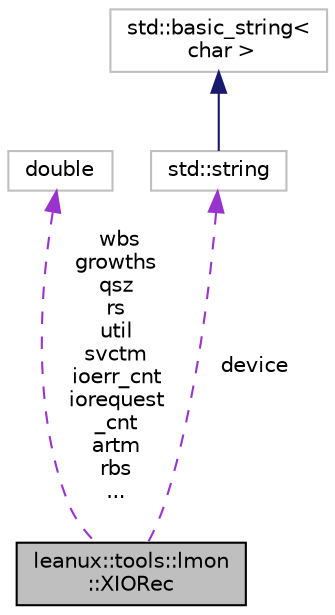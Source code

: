 digraph "leanux::tools::lmon::XIORec"
{
 // LATEX_PDF_SIZE
  bgcolor="transparent";
  edge [fontname="Helvetica",fontsize="10",labelfontname="Helvetica",labelfontsize="10"];
  node [fontname="Helvetica",fontsize="10",shape=record];
  Node1 [label="leanux::tools::lmon\l::XIORec",height=0.2,width=0.4,color="black", fillcolor="grey75", style="filled", fontcolor="black",tooltip="I/O statistics in a form suitable for XIOView."];
  Node2 -> Node1 [dir="back",color="darkorchid3",fontsize="10",style="dashed",label=" wbs\ngrowths\nqsz\nrs\nutil\nsvctm\nioerr_cnt\niorequest\l_cnt\nartm\nrbs\n..." ,fontname="Helvetica"];
  Node2 [label="double",height=0.2,width=0.4,color="grey75",tooltip=" "];
  Node3 -> Node1 [dir="back",color="darkorchid3",fontsize="10",style="dashed",label=" device" ,fontname="Helvetica"];
  Node3 [label="std::string",height=0.2,width=0.4,color="grey75",tooltip="STL class."];
  Node4 -> Node3 [dir="back",color="midnightblue",fontsize="10",style="solid",fontname="Helvetica"];
  Node4 [label="std::basic_string\<\l char \>",height=0.2,width=0.4,color="grey75",tooltip="STL class."];
}
